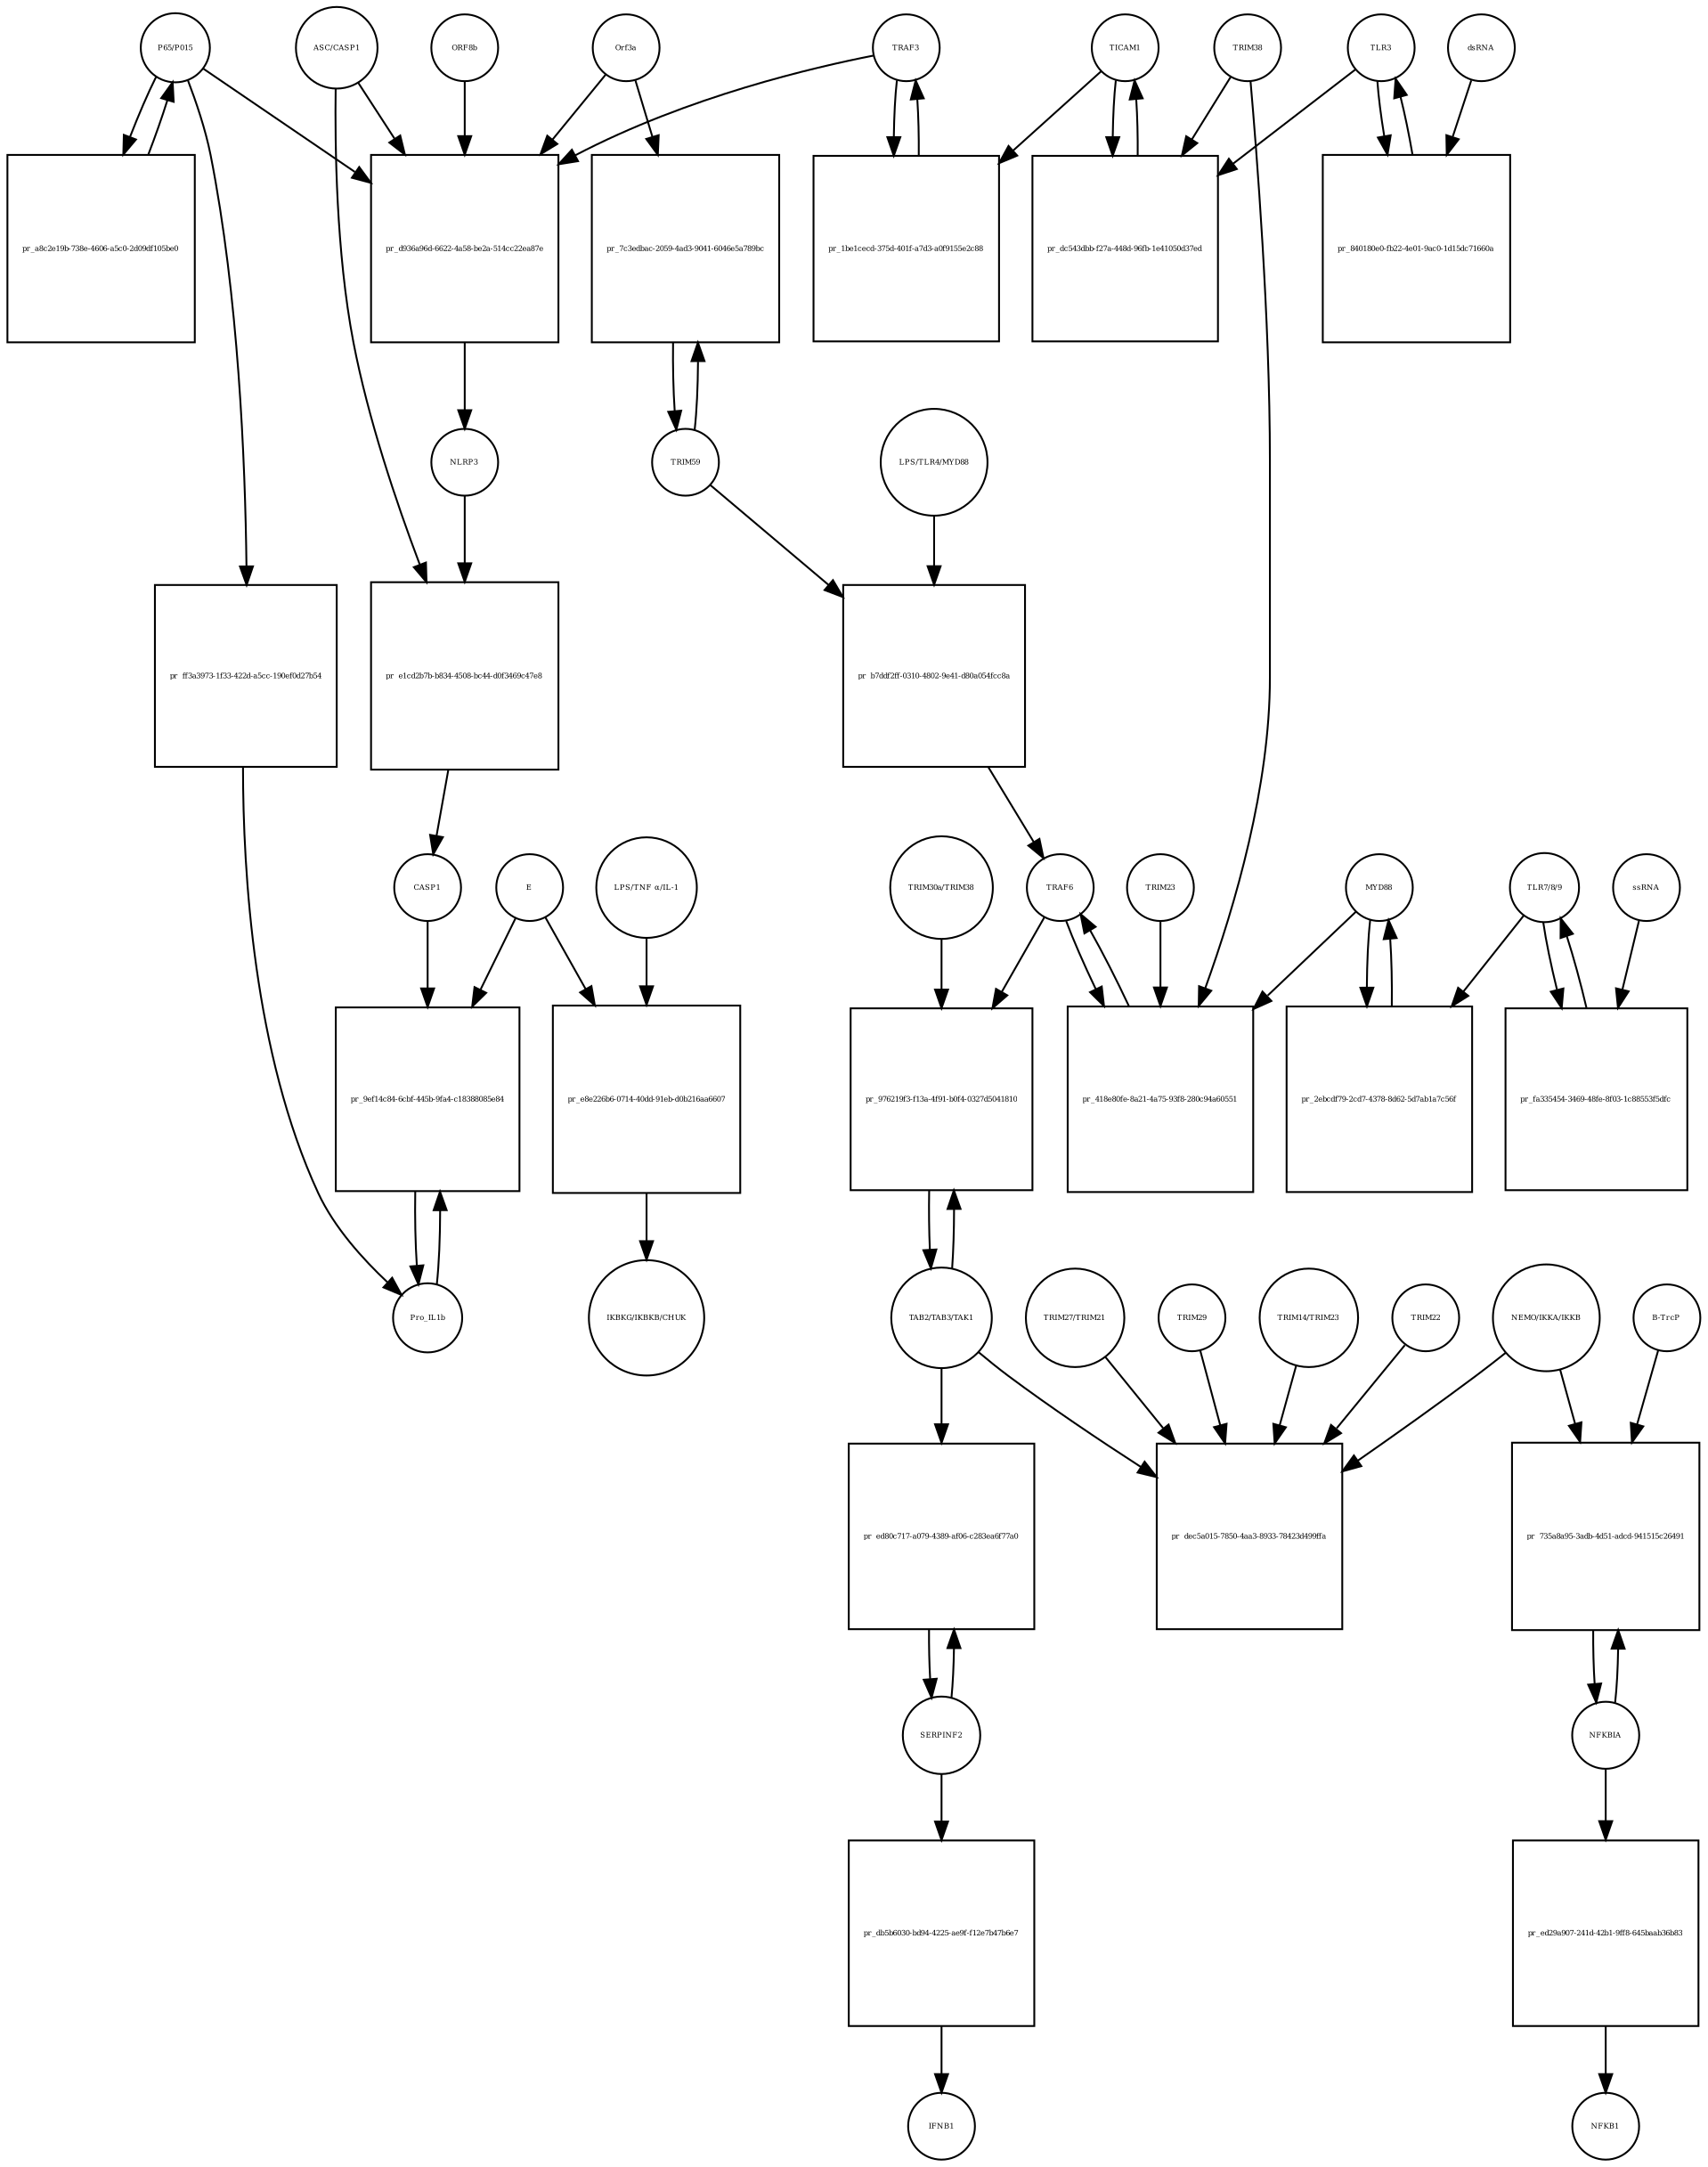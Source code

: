 strict digraph  {
Orf3a [annotation="", bipartite=0, cls=macromolecule, fontsize=4, label=Orf3a, shape=circle];
"pr_d936a96d-6622-4a58-be2a-514cc22ea87e" [annotation="", bipartite=1, cls=process, fontsize=4, label="pr_d936a96d-6622-4a58-be2a-514cc22ea87e", shape=square];
TRAF3 [annotation=urn_miriam_hgnc_12033, bipartite=0, cls=macromolecule, fontsize=4, label=TRAF3, shape=circle];
NLRP3 [annotation=urn_miriam_hgnc_16400, bipartite=0, cls=macromolecule, fontsize=4, label=NLRP3, shape=circle];
"ASC/CASP1" [annotation="urn_miriam_hgnc_16608|urn_miriam_hgnc_1499", bipartite=0, cls=complex, fontsize=4, label="ASC/CASP1", shape=circle];
"P65/P015" [annotation="urn_miriam_hgnc_9955|urn_miriam_hgnc_7794", bipartite=0, cls=complex, fontsize=4, label="P65/P015", shape=circle];
ORF8b [annotation=urn_miriam_uniprot_Q6S8E2, bipartite=0, cls=macromolecule, fontsize=4, label=ORF8b, shape=circle];
"pr_e1cd2b7b-b834-4508-bc44-d0f3469c47e8" [annotation="", bipartite=1, cls=process, fontsize=4, label="pr_e1cd2b7b-b834-4508-bc44-d0f3469c47e8", shape=square];
CASP1 [annotation=urn_miriam_hgnc_1499, bipartite=0, cls=macromolecule, fontsize=4, label=CASP1, shape=circle];
"pr_a8c2e19b-738e-4606-a5c0-2d09df105be0" [annotation="", bipartite=1, cls=process, fontsize=4, label="pr_a8c2e19b-738e-4606-a5c0-2d09df105be0", shape=square];
"LPS/TLR4/MYD88" [annotation="urn_miriam_hgnc_6121|urn_miriam_hgnc_11850|urn_miriam_hgnc_7562", bipartite=0, cls=complex, fontsize=4, label="LPS/TLR4/MYD88", shape=circle];
"pr_b7ddf2ff-0310-4802-9e41-d80a054fcc8a" [annotation="", bipartite=1, cls=process, fontsize=4, label="pr_b7ddf2ff-0310-4802-9e41-d80a054fcc8a", shape=square];
TRAF6 [annotation=urn_miriam_hgnc_12036, bipartite=0, cls=macromolecule, fontsize=4, label=TRAF6, shape=circle];
TRIM59 [annotation=urn_miriam_pubmed_22588174, bipartite=0, cls=macromolecule, fontsize=4, label=TRIM59, shape=circle];
NFKBIA [annotation=urn_miriam_hgnc_7797, bipartite=0, cls=macromolecule, fontsize=4, label=NFKBIA, shape=circle];
"pr_735a8a95-3adb-4d51-adcd-941515c26491" [annotation="", bipartite=1, cls=process, fontsize=4, label="pr_735a8a95-3adb-4d51-adcd-941515c26491", shape=square];
"B-TrcP" [annotation=urn_miriam_hgnc_1144, bipartite=0, cls=macromolecule, fontsize=4, label="B-TrcP", shape=circle];
"NEMO/IKKA/IKKB" [annotation="urn_miriam_hgnc_5961|urn_miriam_hgnc_5960|urn_miriam_hgnc_1974", bipartite=0, cls=complex, fontsize=4, label="NEMO/IKKA/IKKB", shape=circle];
"LPS/TNF α/IL-1" [annotation="urn_miriam_hgnc_6121|urn_miriam_hgnc_11892|urn_miriam_hgnc_5991", bipartite=0, cls=complex, fontsize=4, label="LPS/TNF α/IL-1", shape=circle];
"pr_e8e226b6-0714-40dd-91eb-d0b216aa6607" [annotation="", bipartite=1, cls=process, fontsize=4, label="pr_e8e226b6-0714-40dd-91eb-d0b216aa6607", shape=square];
E [annotation=urn_miriam_ncbiprotein_1796318600, bipartite=0, cls=macromolecule, fontsize=4, label=E, shape=circle];
"IKBKG/IKBKB/CHUK" [annotation="urn_miriam_hgnc_5961|urn_miriam_hgnc_5960|urn_miriam_hgnc_1974", bipartite=0, cls=complex, fontsize=4, label="IKBKG/IKBKB/CHUK", shape=circle];
Pro_IL1b [annotation=urn_miriam_hgnc_5992, bipartite=0, cls=macromolecule, fontsize=4, label=Pro_IL1b, shape=circle];
"pr_9ef14c84-6cbf-445b-9fa4-c18388085e84" [annotation="", bipartite=1, cls=process, fontsize=4, label="pr_9ef14c84-6cbf-445b-9fa4-c18388085e84", shape=square];
SERPINF2 [annotation=urn_miriam_hgnc_9075, bipartite=0, cls=macromolecule, fontsize=4, label=SERPINF2, shape=circle];
"pr_db5b6030-bd94-4225-ae9f-f12e7b47b6e7" [annotation="", bipartite=1, cls=process, fontsize=4, label="pr_db5b6030-bd94-4225-ae9f-f12e7b47b6e7", shape=square];
IFNB1 [annotation=urn_miriam_pubmed_5434, bipartite=0, cls=macromolecule, fontsize=4, label=IFNB1, shape=circle];
"pr_ff3a3973-1f33-422d-a5cc-190ef0d27b54" [annotation="", bipartite=1, cls=process, fontsize=4, label="pr_ff3a3973-1f33-422d-a5cc-190ef0d27b54", shape=square];
TLR3 [annotation=urn_miriam_hgnc_11849, bipartite=0, cls=macromolecule, fontsize=4, label=TLR3, shape=circle];
"pr_840180e0-fb22-4e01-9ac0-1d15dc71660a" [annotation="", bipartite=1, cls=process, fontsize=4, label="pr_840180e0-fb22-4e01-9ac0-1d15dc71660a", shape=square];
dsRNA [annotation="", bipartite=0, cls="nucleic acid feature", fontsize=4, label=dsRNA, shape=circle];
TICAM1 [annotation=urn_miriam_hgnc_18348, bipartite=0, cls=macromolecule, fontsize=4, label=TICAM1, shape=circle];
"pr_dc543dbb-f27a-448d-96fb-1e41050d37ed" [annotation="", bipartite=1, cls=process, fontsize=4, label="pr_dc543dbb-f27a-448d-96fb-1e41050d37ed", shape=square];
TRIM38 [annotation=urn_miriam_hgnc_10059, bipartite=0, cls=macromolecule, fontsize=4, label=TRIM38, shape=circle];
"pr_7c3edbac-2059-4ad3-9041-6046e5a789bc" [annotation="", bipartite=1, cls=process, fontsize=4, label="pr_7c3edbac-2059-4ad3-9041-6046e5a789bc", shape=square];
"TLR7/8/9" [annotation="urn_miriam_hgnc_15633|urn_miriam_hgnc_15632|urn_miriam_hgnc_15631", bipartite=0, cls=complex, fontsize=4, label="TLR7/8/9", shape=circle];
"pr_fa335454-3469-48fe-8f03-1c88553f5dfc" [annotation="", bipartite=1, cls=process, fontsize=4, label="pr_fa335454-3469-48fe-8f03-1c88553f5dfc", shape=square];
ssRNA [annotation="", bipartite=0, cls="nucleic acid feature", fontsize=4, label=ssRNA, shape=circle];
MYD88 [annotation=urn_miriam_hgnc_7562, bipartite=0, cls=macromolecule, fontsize=4, label=MYD88, shape=circle];
"pr_2ebcdf79-2cd7-4378-8d62-5d7ab1a7c56f" [annotation="", bipartite=1, cls=process, fontsize=4, label="pr_2ebcdf79-2cd7-4378-8d62-5d7ab1a7c56f", shape=square];
"pr_418e80fe-8a21-4a75-93f8-280c94a60551" [annotation="", bipartite=1, cls=process, fontsize=4, label="pr_418e80fe-8a21-4a75-93f8-280c94a60551", shape=square];
TRIM23 [annotation=urn_miriam_hgnc_660, bipartite=0, cls=macromolecule, fontsize=4, label=TRIM23, shape=circle];
"TAB2/TAB3/TAK1" [annotation="urn_miriam_hgnc_17075|urn_miriam_hgnc_30681|urn_miriam_hgnc_6859", bipartite=0, cls=complex, fontsize=4, label="TAB2/TAB3/TAK1", shape=circle];
"pr_976219f3-f13a-4f91-b0f4-0327d5041810" [annotation="", bipartite=1, cls=process, fontsize=4, label="pr_976219f3-f13a-4f91-b0f4-0327d5041810", shape=square];
"TRIM30a/TRIM38" [annotation=urn_miriam_hgnc_10059, bipartite=0, cls=complex, fontsize=4, label="TRIM30a/TRIM38", shape=circle];
"pr_dec5a015-7850-4aa3-8933-78423d499ffa" [annotation="", bipartite=1, cls=process, fontsize=4, label="pr_dec5a015-7850-4aa3-8933-78423d499ffa", shape=square];
TRIM22 [annotation=urn_miriam_hgnc_16379, bipartite=0, cls=macromolecule, fontsize=4, label=TRIM22, shape=circle];
"TRIM27/TRIM21" [annotation="urn_miriam_hgnc_9975|urn_miriam_hgnc_11312", bipartite=0, cls=complex, fontsize=4, label="TRIM27/TRIM21", shape=circle];
TRIM29 [annotation=urn_miriam_hgnc_17274, bipartite=0, cls=macromolecule, fontsize=4, label=TRIM29, shape=circle];
"TRIM14/TRIM23" [annotation="urn_miriam_hgnc_16283|urn_miriam_hgnc_660", bipartite=0, cls=complex, fontsize=4, label="TRIM14/TRIM23", shape=circle];
"pr_ed80c717-a079-4389-af06-c283ea6f77a0" [annotation="", bipartite=1, cls=process, fontsize=4, label="pr_ed80c717-a079-4389-af06-c283ea6f77a0", shape=square];
"pr_1be1cecd-375d-401f-a7d3-a0f9155e2c88" [annotation="", bipartite=1, cls=process, fontsize=4, label="pr_1be1cecd-375d-401f-a7d3-a0f9155e2c88", shape=square];
"pr_ed29a907-241d-42b1-9ff8-645baab36b83" [annotation="", bipartite=1, cls=process, fontsize=4, label="pr_ed29a907-241d-42b1-9ff8-645baab36b83", shape=square];
NFKB1 [annotation=urn_miriam_hgnc_7794, bipartite=0, cls=macromolecule, fontsize=4, label=NFKB1, shape=circle];
Orf3a -> "pr_d936a96d-6622-4a58-be2a-514cc22ea87e"  [annotation="", interaction_type=consumption];
Orf3a -> "pr_7c3edbac-2059-4ad3-9041-6046e5a789bc"  [annotation=urn_miriam_pubmed_28829373, interaction_type="necessary stimulation"];
"pr_d936a96d-6622-4a58-be2a-514cc22ea87e" -> NLRP3  [annotation="", interaction_type=production];
TRAF3 -> "pr_d936a96d-6622-4a58-be2a-514cc22ea87e"  [annotation="", interaction_type=consumption];
TRAF3 -> "pr_1be1cecd-375d-401f-a7d3-a0f9155e2c88"  [annotation="", interaction_type=consumption];
NLRP3 -> "pr_e1cd2b7b-b834-4508-bc44-d0f3469c47e8"  [annotation=urn_miriam_pubmed_31034780, interaction_type=catalysis];
"ASC/CASP1" -> "pr_d936a96d-6622-4a58-be2a-514cc22ea87e"  [annotation="", interaction_type=consumption];
"ASC/CASP1" -> "pr_e1cd2b7b-b834-4508-bc44-d0f3469c47e8"  [annotation="", interaction_type=consumption];
"P65/P015" -> "pr_d936a96d-6622-4a58-be2a-514cc22ea87e"  [annotation="", interaction_type=consumption];
"P65/P015" -> "pr_a8c2e19b-738e-4606-a5c0-2d09df105be0"  [annotation="", interaction_type=consumption];
"P65/P015" -> "pr_ff3a3973-1f33-422d-a5cc-190ef0d27b54"  [annotation="", interaction_type=consumption];
ORF8b -> "pr_d936a96d-6622-4a58-be2a-514cc22ea87e"  [annotation="", interaction_type=consumption];
"pr_e1cd2b7b-b834-4508-bc44-d0f3469c47e8" -> CASP1  [annotation="", interaction_type=production];
CASP1 -> "pr_9ef14c84-6cbf-445b-9fa4-c18388085e84"  [annotation=urn_miriam_pubmed_31034780, interaction_type=catalysis];
"pr_a8c2e19b-738e-4606-a5c0-2d09df105be0" -> "P65/P015"  [annotation="", interaction_type=production];
"LPS/TLR4/MYD88" -> "pr_b7ddf2ff-0310-4802-9e41-d80a054fcc8a"  [annotation="", interaction_type=consumption];
"pr_b7ddf2ff-0310-4802-9e41-d80a054fcc8a" -> TRAF6  [annotation="", interaction_type=production];
TRAF6 -> "pr_418e80fe-8a21-4a75-93f8-280c94a60551"  [annotation="", interaction_type=consumption];
TRAF6 -> "pr_976219f3-f13a-4f91-b0f4-0327d5041810"  [annotation="urn_miriam_pubmed_23758787|urn_miriam_pubmed_25172371", interaction_type="necessary stimulation"];
TRIM59 -> "pr_b7ddf2ff-0310-4802-9e41-d80a054fcc8a"  [annotation="urn_miriam_pubmed_23758787|urn_miriam_pubmed_22588174", interaction_type=inhibition];
TRIM59 -> "pr_7c3edbac-2059-4ad3-9041-6046e5a789bc"  [annotation="", interaction_type=consumption];
NFKBIA -> "pr_735a8a95-3adb-4d51-adcd-941515c26491"  [annotation="", interaction_type=consumption];
NFKBIA -> "pr_ed29a907-241d-42b1-9ff8-645baab36b83"  [annotation="", interaction_type=consumption];
"pr_735a8a95-3adb-4d51-adcd-941515c26491" -> NFKBIA  [annotation="", interaction_type=production];
"B-TrcP" -> "pr_735a8a95-3adb-4d51-adcd-941515c26491"  [annotation=urn_miriam_pubmed_21135871, interaction_type=catalysis];
"NEMO/IKKA/IKKB" -> "pr_735a8a95-3adb-4d51-adcd-941515c26491"  [annotation=urn_miriam_pubmed_21135871, interaction_type=catalysis];
"NEMO/IKKA/IKKB" -> "pr_dec5a015-7850-4aa3-8933-78423d499ffa"  [annotation="", interaction_type=consumption];
"LPS/TNF α/IL-1" -> "pr_e8e226b6-0714-40dd-91eb-d0b216aa6607"  [annotation="", interaction_type=consumption];
"pr_e8e226b6-0714-40dd-91eb-d0b216aa6607" -> "IKBKG/IKBKB/CHUK"  [annotation="", interaction_type=production];
E -> "pr_e8e226b6-0714-40dd-91eb-d0b216aa6607"  [annotation="", interaction_type=consumption];
E -> "pr_9ef14c84-6cbf-445b-9fa4-c18388085e84"  [annotation=urn_miriam_pubmed_31034780, interaction_type=catalysis];
Pro_IL1b -> "pr_9ef14c84-6cbf-445b-9fa4-c18388085e84"  [annotation="", interaction_type=consumption];
"pr_9ef14c84-6cbf-445b-9fa4-c18388085e84" -> Pro_IL1b  [annotation="", interaction_type=production];
SERPINF2 -> "pr_db5b6030-bd94-4225-ae9f-f12e7b47b6e7"  [annotation="", interaction_type=consumption];
SERPINF2 -> "pr_ed80c717-a079-4389-af06-c283ea6f77a0"  [annotation="", interaction_type=consumption];
"pr_db5b6030-bd94-4225-ae9f-f12e7b47b6e7" -> IFNB1  [annotation="", interaction_type=production];
"pr_ff3a3973-1f33-422d-a5cc-190ef0d27b54" -> Pro_IL1b  [annotation="", interaction_type=production];
TLR3 -> "pr_840180e0-fb22-4e01-9ac0-1d15dc71660a"  [annotation="", interaction_type=consumption];
TLR3 -> "pr_dc543dbb-f27a-448d-96fb-1e41050d37ed"  [annotation="urn_miriam_pubmed_23758787|urn_miriam_pubmed_22539786", interaction_type="necessary stimulation"];
"pr_840180e0-fb22-4e01-9ac0-1d15dc71660a" -> TLR3  [annotation="", interaction_type=production];
dsRNA -> "pr_840180e0-fb22-4e01-9ac0-1d15dc71660a"  [annotation=urn_miriam_pubmed_23758787, interaction_type="necessary stimulation"];
TICAM1 -> "pr_dc543dbb-f27a-448d-96fb-1e41050d37ed"  [annotation="", interaction_type=consumption];
TICAM1 -> "pr_1be1cecd-375d-401f-a7d3-a0f9155e2c88"  [annotation=urn_miriam_pubmed_28829373, interaction_type="necessary stimulation"];
"pr_dc543dbb-f27a-448d-96fb-1e41050d37ed" -> TICAM1  [annotation="", interaction_type=production];
TRIM38 -> "pr_dc543dbb-f27a-448d-96fb-1e41050d37ed"  [annotation="urn_miriam_pubmed_23758787|urn_miriam_pubmed_22539786", interaction_type=inhibition];
TRIM38 -> "pr_418e80fe-8a21-4a75-93f8-280c94a60551"  [annotation="urn_miriam_pubmed_15361868|urn_miriam_pubmed_22539786|urn_miriam_pubmed_20724660", interaction_type=inhibition];
"pr_7c3edbac-2059-4ad3-9041-6046e5a789bc" -> TRIM59  [annotation="", interaction_type=production];
"TLR7/8/9" -> "pr_fa335454-3469-48fe-8f03-1c88553f5dfc"  [annotation="", interaction_type=consumption];
"TLR7/8/9" -> "pr_2ebcdf79-2cd7-4378-8d62-5d7ab1a7c56f"  [annotation=urn_miriam_pubmed_15361868, interaction_type="necessary stimulation"];
"pr_fa335454-3469-48fe-8f03-1c88553f5dfc" -> "TLR7/8/9"  [annotation="", interaction_type=production];
ssRNA -> "pr_fa335454-3469-48fe-8f03-1c88553f5dfc"  [annotation=urn_miriam_pubmed_21782231, interaction_type="necessary stimulation"];
MYD88 -> "pr_2ebcdf79-2cd7-4378-8d62-5d7ab1a7c56f"  [annotation="", interaction_type=consumption];
MYD88 -> "pr_418e80fe-8a21-4a75-93f8-280c94a60551"  [annotation="urn_miriam_pubmed_15361868|urn_miriam_pubmed_22539786|urn_miriam_pubmed_20724660", interaction_type="necessary stimulation"];
"pr_2ebcdf79-2cd7-4378-8d62-5d7ab1a7c56f" -> MYD88  [annotation="", interaction_type=production];
"pr_418e80fe-8a21-4a75-93f8-280c94a60551" -> TRAF6  [annotation="", interaction_type=production];
TRIM23 -> "pr_418e80fe-8a21-4a75-93f8-280c94a60551"  [annotation="urn_miriam_pubmed_15361868|urn_miriam_pubmed_22539786|urn_miriam_pubmed_20724660", interaction_type="necessary stimulation"];
"TAB2/TAB3/TAK1" -> "pr_976219f3-f13a-4f91-b0f4-0327d5041810"  [annotation="", interaction_type=consumption];
"TAB2/TAB3/TAK1" -> "pr_dec5a015-7850-4aa3-8933-78423d499ffa"  [annotation="urn_miriam_pubmed_23758787|urn_miriam_pubmed_23408607|urn_miriam_pubmed_26358190|urn_miriam_pubmed_27695001|urn_miriam_pubmed_24379373|urn_miriam_pubmed_20724660", interaction_type="necessary stimulation"];
"TAB2/TAB3/TAK1" -> "pr_ed80c717-a079-4389-af06-c283ea6f77a0"  [annotation=urn_miriam_pubmed_17706453, interaction_type="necessary stimulation"];
"pr_976219f3-f13a-4f91-b0f4-0327d5041810" -> "TAB2/TAB3/TAK1"  [annotation="", interaction_type=production];
"TRIM30a/TRIM38" -> "pr_976219f3-f13a-4f91-b0f4-0327d5041810"  [annotation="urn_miriam_pubmed_23758787|urn_miriam_pubmed_25172371", interaction_type=inhibition];
TRIM22 -> "pr_dec5a015-7850-4aa3-8933-78423d499ffa"  [annotation="urn_miriam_pubmed_23758787|urn_miriam_pubmed_23408607|urn_miriam_pubmed_26358190|urn_miriam_pubmed_27695001|urn_miriam_pubmed_24379373|urn_miriam_pubmed_20724660", interaction_type=inhibition];
"TRIM27/TRIM21" -> "pr_dec5a015-7850-4aa3-8933-78423d499ffa"  [annotation="urn_miriam_pubmed_23758787|urn_miriam_pubmed_23408607|urn_miriam_pubmed_26358190|urn_miriam_pubmed_27695001|urn_miriam_pubmed_24379373|urn_miriam_pubmed_20724660", interaction_type=inhibition];
TRIM29 -> "pr_dec5a015-7850-4aa3-8933-78423d499ffa"  [annotation="urn_miriam_pubmed_23758787|urn_miriam_pubmed_23408607|urn_miriam_pubmed_26358190|urn_miriam_pubmed_27695001|urn_miriam_pubmed_24379373|urn_miriam_pubmed_20724660", interaction_type=inhibition];
"TRIM14/TRIM23" -> "pr_dec5a015-7850-4aa3-8933-78423d499ffa"  [annotation="urn_miriam_pubmed_23758787|urn_miriam_pubmed_23408607|urn_miriam_pubmed_26358190|urn_miriam_pubmed_27695001|urn_miriam_pubmed_24379373|urn_miriam_pubmed_20724660", interaction_type="necessary stimulation"];
"pr_ed80c717-a079-4389-af06-c283ea6f77a0" -> SERPINF2  [annotation="", interaction_type=production];
"pr_1be1cecd-375d-401f-a7d3-a0f9155e2c88" -> TRAF3  [annotation="", interaction_type=production];
"pr_ed29a907-241d-42b1-9ff8-645baab36b83" -> NFKB1  [annotation="", interaction_type=production];
}

